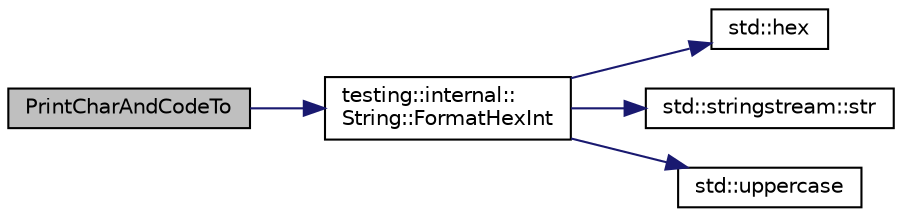 digraph "PrintCharAndCodeTo"
{
 // INTERACTIVE_SVG=YES
 // LATEX_PDF_SIZE
  bgcolor="transparent";
  edge [fontname="Helvetica",fontsize="10",labelfontname="Helvetica",labelfontsize="10"];
  node [fontname="Helvetica",fontsize="10",shape=record];
  rankdir="LR";
  Node1 [label="PrintCharAndCodeTo",height=0.2,width=0.4,color="black", fillcolor="grey75", style="filled", fontcolor="black",tooltip=" "];
  Node1 -> Node2 [color="midnightblue",fontsize="10",style="solid",fontname="Helvetica"];
  Node2 [label="testing::internal::\lString::FormatHexInt",height=0.2,width=0.4,color="black",URL="$d2/df8/classtesting_1_1internal_1_1String_adf8a689d29be62ae924078e2bfe3447a.html#adf8a689d29be62ae924078e2bfe3447a",tooltip=" "];
  Node2 -> Node3 [color="midnightblue",fontsize="10",style="solid",fontname="Helvetica"];
  Node3 [label="std::hex",height=0.2,width=0.4,color="black",URL="/Users/shi-rongliu/html_book_20190607/cppreference-doxygen-web.tag.xml$cpp/io/manip/hex.html#",tooltip=" "];
  Node2 -> Node4 [color="midnightblue",fontsize="10",style="solid",fontname="Helvetica"];
  Node4 [label="std::stringstream::str",height=0.2,width=0.4,color="black",URL="/Users/shi-rongliu/html_book_20190607/cppreference-doxygen-web.tag.xml$cpp/io/basic_stringstream/str.html#",tooltip=" "];
  Node2 -> Node5 [color="midnightblue",fontsize="10",style="solid",fontname="Helvetica"];
  Node5 [label="std::uppercase",height=0.2,width=0.4,color="black",URL="/Users/shi-rongliu/html_book_20190607/cppreference-doxygen-web.tag.xml$cpp/io/manip/uppercase.html#",tooltip=" "];
}
